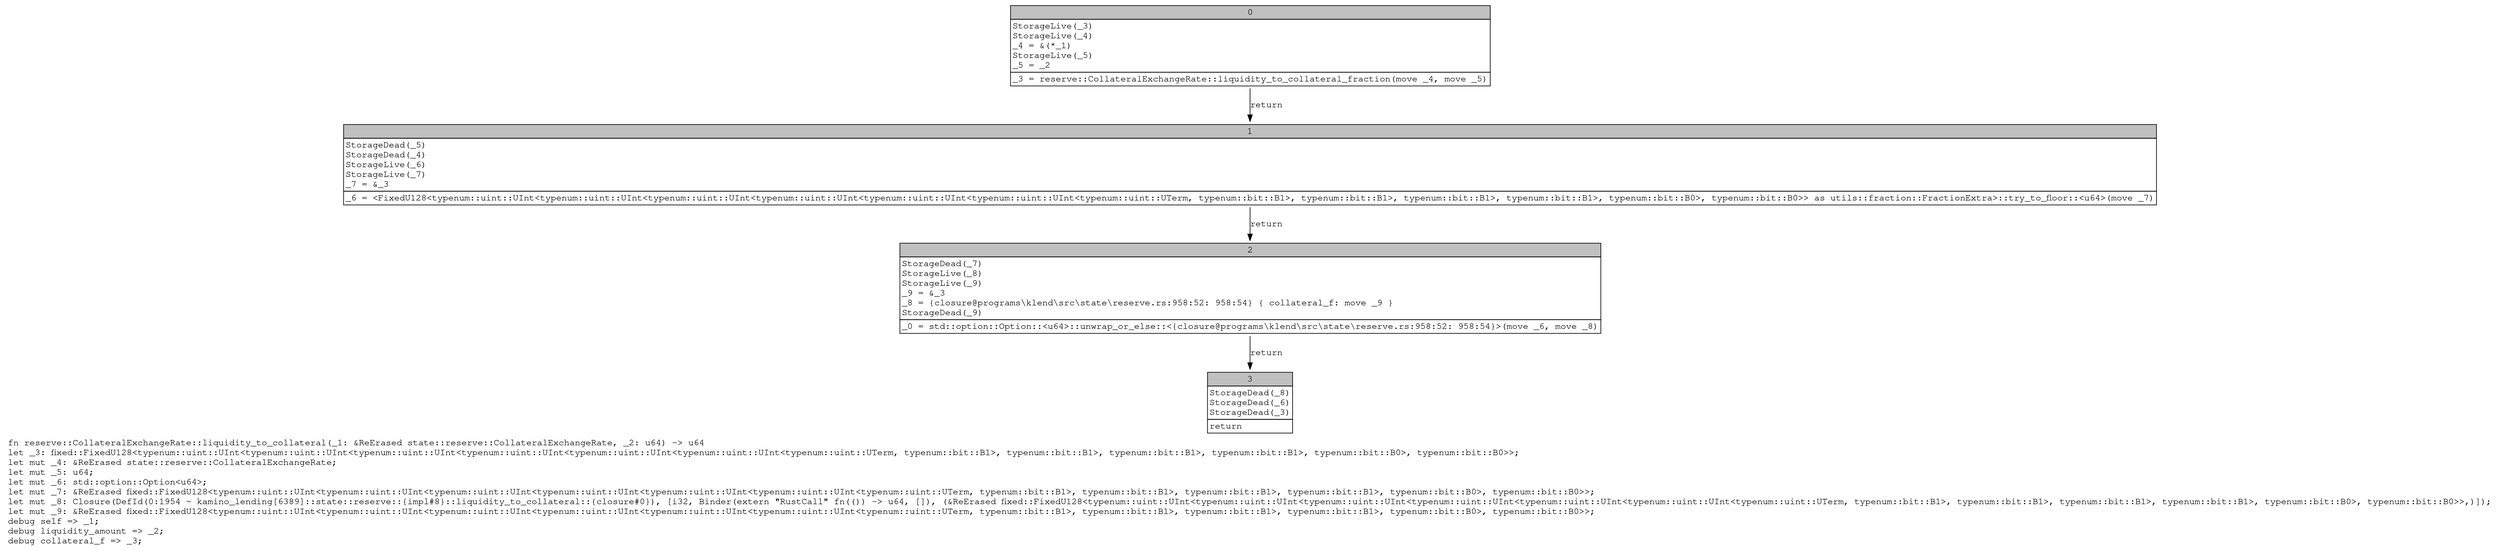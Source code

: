 digraph Mir_0_1953 {
    graph [fontname="Courier, monospace"];
    node [fontname="Courier, monospace"];
    edge [fontname="Courier, monospace"];
    label=<fn reserve::CollateralExchangeRate::liquidity_to_collateral(_1: &amp;ReErased state::reserve::CollateralExchangeRate, _2: u64) -&gt; u64<br align="left"/>let _3: fixed::FixedU128&lt;typenum::uint::UInt&lt;typenum::uint::UInt&lt;typenum::uint::UInt&lt;typenum::uint::UInt&lt;typenum::uint::UInt&lt;typenum::uint::UInt&lt;typenum::uint::UTerm, typenum::bit::B1&gt;, typenum::bit::B1&gt;, typenum::bit::B1&gt;, typenum::bit::B1&gt;, typenum::bit::B0&gt;, typenum::bit::B0&gt;&gt;;<br align="left"/>let mut _4: &amp;ReErased state::reserve::CollateralExchangeRate;<br align="left"/>let mut _5: u64;<br align="left"/>let mut _6: std::option::Option&lt;u64&gt;;<br align="left"/>let mut _7: &amp;ReErased fixed::FixedU128&lt;typenum::uint::UInt&lt;typenum::uint::UInt&lt;typenum::uint::UInt&lt;typenum::uint::UInt&lt;typenum::uint::UInt&lt;typenum::uint::UInt&lt;typenum::uint::UTerm, typenum::bit::B1&gt;, typenum::bit::B1&gt;, typenum::bit::B1&gt;, typenum::bit::B1&gt;, typenum::bit::B0&gt;, typenum::bit::B0&gt;&gt;;<br align="left"/>let mut _8: Closure(DefId(0:1954 ~ kamino_lending[6389]::state::reserve::{impl#8}::liquidity_to_collateral::{closure#0}), [i32, Binder(extern &quot;RustCall&quot; fn(()) -&gt; u64, []), (&amp;ReErased fixed::FixedU128&lt;typenum::uint::UInt&lt;typenum::uint::UInt&lt;typenum::uint::UInt&lt;typenum::uint::UInt&lt;typenum::uint::UInt&lt;typenum::uint::UInt&lt;typenum::uint::UTerm, typenum::bit::B1&gt;, typenum::bit::B1&gt;, typenum::bit::B1&gt;, typenum::bit::B1&gt;, typenum::bit::B0&gt;, typenum::bit::B0&gt;&gt;,)]);<br align="left"/>let mut _9: &amp;ReErased fixed::FixedU128&lt;typenum::uint::UInt&lt;typenum::uint::UInt&lt;typenum::uint::UInt&lt;typenum::uint::UInt&lt;typenum::uint::UInt&lt;typenum::uint::UInt&lt;typenum::uint::UTerm, typenum::bit::B1&gt;, typenum::bit::B1&gt;, typenum::bit::B1&gt;, typenum::bit::B1&gt;, typenum::bit::B0&gt;, typenum::bit::B0&gt;&gt;;<br align="left"/>debug self =&gt; _1;<br align="left"/>debug liquidity_amount =&gt; _2;<br align="left"/>debug collateral_f =&gt; _3;<br align="left"/>>;
    bb0__0_1953 [shape="none", label=<<table border="0" cellborder="1" cellspacing="0"><tr><td bgcolor="gray" align="center" colspan="1">0</td></tr><tr><td align="left" balign="left">StorageLive(_3)<br/>StorageLive(_4)<br/>_4 = &amp;(*_1)<br/>StorageLive(_5)<br/>_5 = _2<br/></td></tr><tr><td align="left">_3 = reserve::CollateralExchangeRate::liquidity_to_collateral_fraction(move _4, move _5)</td></tr></table>>];
    bb1__0_1953 [shape="none", label=<<table border="0" cellborder="1" cellspacing="0"><tr><td bgcolor="gray" align="center" colspan="1">1</td></tr><tr><td align="left" balign="left">StorageDead(_5)<br/>StorageDead(_4)<br/>StorageLive(_6)<br/>StorageLive(_7)<br/>_7 = &amp;_3<br/></td></tr><tr><td align="left">_6 = &lt;FixedU128&lt;typenum::uint::UInt&lt;typenum::uint::UInt&lt;typenum::uint::UInt&lt;typenum::uint::UInt&lt;typenum::uint::UInt&lt;typenum::uint::UInt&lt;typenum::uint::UTerm, typenum::bit::B1&gt;, typenum::bit::B1&gt;, typenum::bit::B1&gt;, typenum::bit::B1&gt;, typenum::bit::B0&gt;, typenum::bit::B0&gt;&gt; as utils::fraction::FractionExtra&gt;::try_to_floor::&lt;u64&gt;(move _7)</td></tr></table>>];
    bb2__0_1953 [shape="none", label=<<table border="0" cellborder="1" cellspacing="0"><tr><td bgcolor="gray" align="center" colspan="1">2</td></tr><tr><td align="left" balign="left">StorageDead(_7)<br/>StorageLive(_8)<br/>StorageLive(_9)<br/>_9 = &amp;_3<br/>_8 = {closure@programs\klend\src\state\reserve.rs:958:52: 958:54} { collateral_f: move _9 }<br/>StorageDead(_9)<br/></td></tr><tr><td align="left">_0 = std::option::Option::&lt;u64&gt;::unwrap_or_else::&lt;{closure@programs\klend\src\state\reserve.rs:958:52: 958:54}&gt;(move _6, move _8)</td></tr></table>>];
    bb3__0_1953 [shape="none", label=<<table border="0" cellborder="1" cellspacing="0"><tr><td bgcolor="gray" align="center" colspan="1">3</td></tr><tr><td align="left" balign="left">StorageDead(_8)<br/>StorageDead(_6)<br/>StorageDead(_3)<br/></td></tr><tr><td align="left">return</td></tr></table>>];
    bb0__0_1953 -> bb1__0_1953 [label="return"];
    bb1__0_1953 -> bb2__0_1953 [label="return"];
    bb2__0_1953 -> bb3__0_1953 [label="return"];
}
